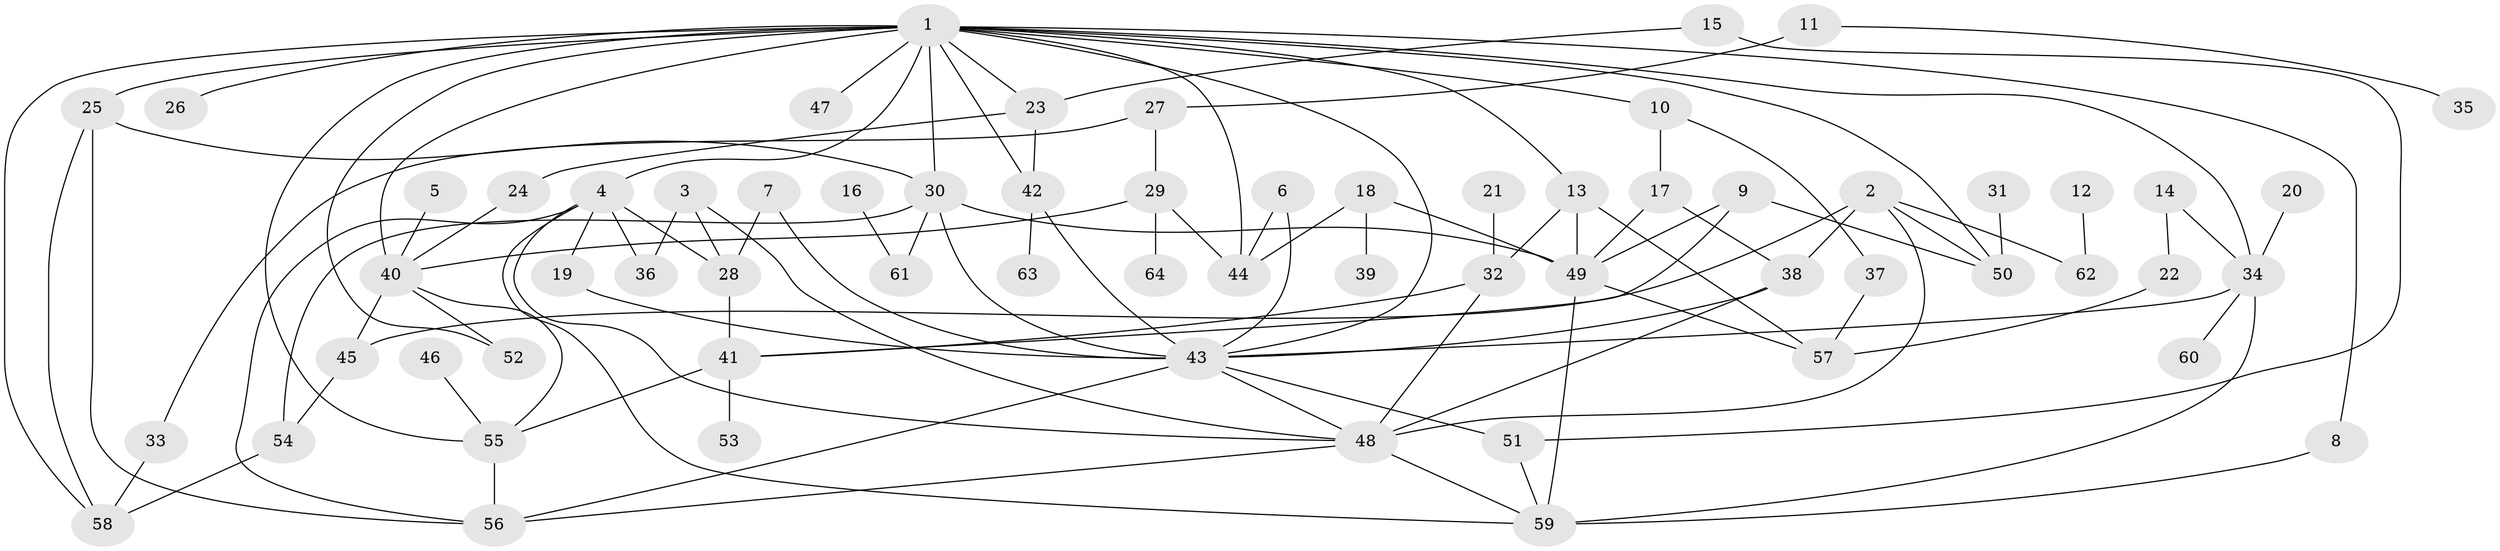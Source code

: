 // original degree distribution, {9: 0.015625, 12: 0.0078125, 2: 0.296875, 4: 0.1015625, 5: 0.1171875, 3: 0.1640625, 6: 0.03125, 1: 0.265625}
// Generated by graph-tools (version 1.1) at 2025/25/03/09/25 03:25:30]
// undirected, 64 vertices, 108 edges
graph export_dot {
graph [start="1"]
  node [color=gray90,style=filled];
  1;
  2;
  3;
  4;
  5;
  6;
  7;
  8;
  9;
  10;
  11;
  12;
  13;
  14;
  15;
  16;
  17;
  18;
  19;
  20;
  21;
  22;
  23;
  24;
  25;
  26;
  27;
  28;
  29;
  30;
  31;
  32;
  33;
  34;
  35;
  36;
  37;
  38;
  39;
  40;
  41;
  42;
  43;
  44;
  45;
  46;
  47;
  48;
  49;
  50;
  51;
  52;
  53;
  54;
  55;
  56;
  57;
  58;
  59;
  60;
  61;
  62;
  63;
  64;
  1 -- 4 [weight=1.0];
  1 -- 8 [weight=1.0];
  1 -- 10 [weight=1.0];
  1 -- 13 [weight=1.0];
  1 -- 23 [weight=1.0];
  1 -- 25 [weight=1.0];
  1 -- 26 [weight=1.0];
  1 -- 30 [weight=1.0];
  1 -- 34 [weight=1.0];
  1 -- 40 [weight=2.0];
  1 -- 42 [weight=1.0];
  1 -- 43 [weight=1.0];
  1 -- 44 [weight=1.0];
  1 -- 47 [weight=1.0];
  1 -- 50 [weight=1.0];
  1 -- 52 [weight=1.0];
  1 -- 55 [weight=1.0];
  1 -- 58 [weight=1.0];
  2 -- 38 [weight=1.0];
  2 -- 45 [weight=1.0];
  2 -- 48 [weight=1.0];
  2 -- 50 [weight=1.0];
  2 -- 62 [weight=1.0];
  3 -- 28 [weight=1.0];
  3 -- 36 [weight=1.0];
  3 -- 48 [weight=1.0];
  4 -- 19 [weight=1.0];
  4 -- 28 [weight=1.0];
  4 -- 36 [weight=1.0];
  4 -- 48 [weight=1.0];
  4 -- 56 [weight=1.0];
  4 -- 59 [weight=1.0];
  5 -- 40 [weight=2.0];
  6 -- 43 [weight=1.0];
  6 -- 44 [weight=1.0];
  7 -- 28 [weight=1.0];
  7 -- 43 [weight=1.0];
  8 -- 59 [weight=1.0];
  9 -- 41 [weight=1.0];
  9 -- 49 [weight=1.0];
  9 -- 50 [weight=1.0];
  10 -- 17 [weight=1.0];
  10 -- 37 [weight=1.0];
  11 -- 27 [weight=1.0];
  11 -- 35 [weight=1.0];
  12 -- 62 [weight=1.0];
  13 -- 32 [weight=1.0];
  13 -- 49 [weight=1.0];
  13 -- 57 [weight=1.0];
  14 -- 22 [weight=1.0];
  14 -- 34 [weight=1.0];
  15 -- 23 [weight=1.0];
  15 -- 51 [weight=1.0];
  16 -- 61 [weight=1.0];
  17 -- 38 [weight=1.0];
  17 -- 49 [weight=1.0];
  18 -- 39 [weight=1.0];
  18 -- 44 [weight=1.0];
  18 -- 49 [weight=1.0];
  19 -- 43 [weight=1.0];
  20 -- 34 [weight=1.0];
  21 -- 32 [weight=1.0];
  22 -- 57 [weight=1.0];
  23 -- 24 [weight=1.0];
  23 -- 42 [weight=1.0];
  24 -- 40 [weight=1.0];
  25 -- 30 [weight=2.0];
  25 -- 56 [weight=2.0];
  25 -- 58 [weight=1.0];
  27 -- 29 [weight=1.0];
  27 -- 33 [weight=1.0];
  28 -- 41 [weight=1.0];
  29 -- 40 [weight=1.0];
  29 -- 44 [weight=1.0];
  29 -- 64 [weight=1.0];
  30 -- 43 [weight=1.0];
  30 -- 49 [weight=1.0];
  30 -- 54 [weight=1.0];
  30 -- 61 [weight=1.0];
  31 -- 50 [weight=1.0];
  32 -- 41 [weight=1.0];
  32 -- 48 [weight=1.0];
  33 -- 58 [weight=1.0];
  34 -- 43 [weight=1.0];
  34 -- 59 [weight=1.0];
  34 -- 60 [weight=1.0];
  37 -- 57 [weight=1.0];
  38 -- 43 [weight=1.0];
  38 -- 48 [weight=1.0];
  40 -- 45 [weight=1.0];
  40 -- 52 [weight=1.0];
  40 -- 55 [weight=1.0];
  41 -- 53 [weight=1.0];
  41 -- 55 [weight=1.0];
  42 -- 43 [weight=1.0];
  42 -- 63 [weight=1.0];
  43 -- 48 [weight=1.0];
  43 -- 51 [weight=1.0];
  43 -- 56 [weight=2.0];
  45 -- 54 [weight=1.0];
  46 -- 55 [weight=1.0];
  48 -- 56 [weight=1.0];
  48 -- 59 [weight=1.0];
  49 -- 57 [weight=1.0];
  49 -- 59 [weight=1.0];
  51 -- 59 [weight=1.0];
  54 -- 58 [weight=1.0];
  55 -- 56 [weight=1.0];
}
